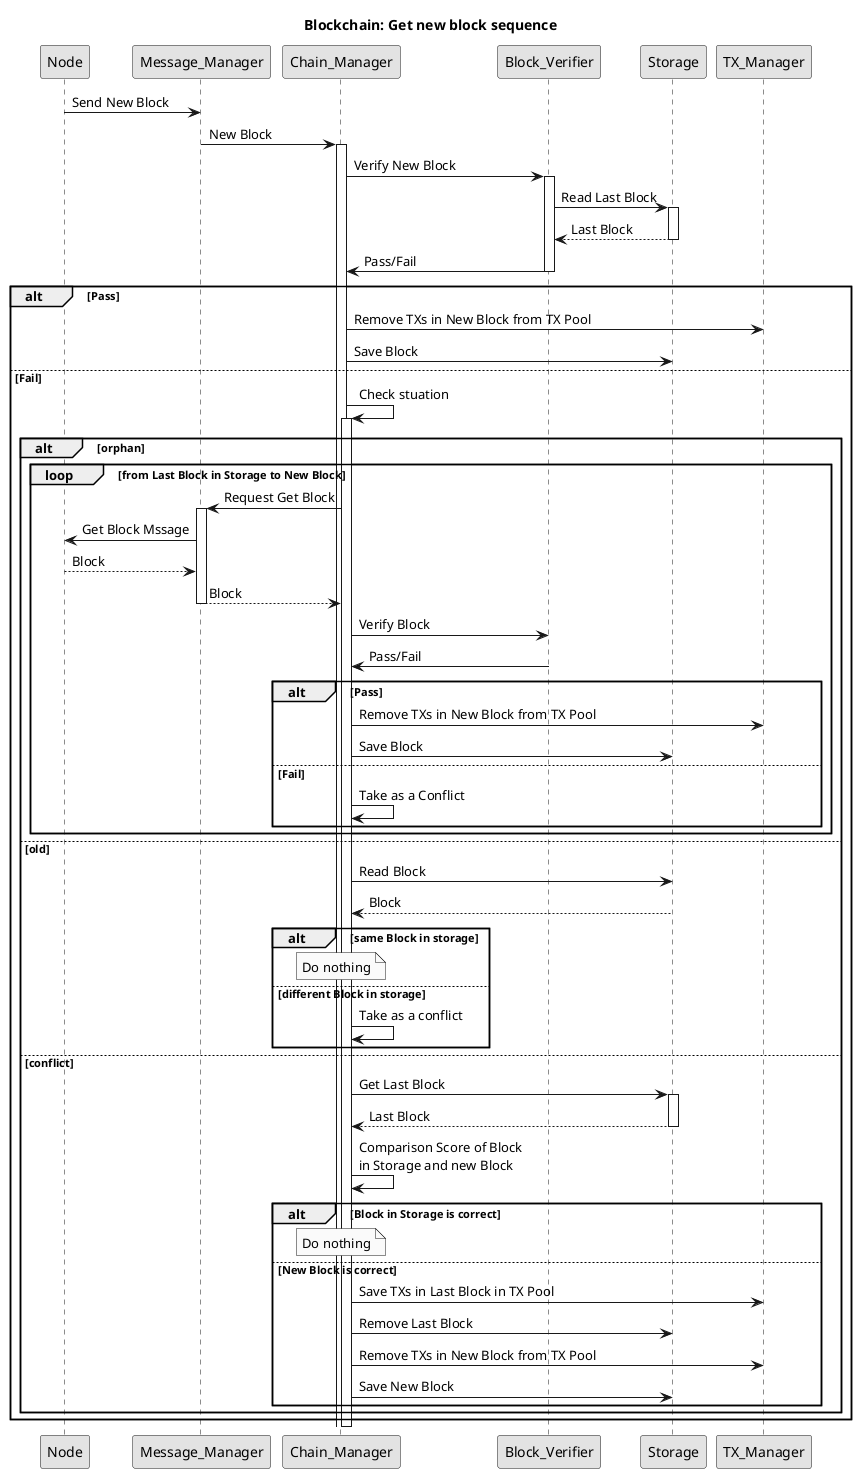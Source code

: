 @startuml
skinparam shadowing false
skinparam monochrome true
title Blockchain: Get new block sequence

Node -> Message_Manager: Send New Block
Message_Manager -> Chain_Manager: New Block
activate Chain_Manager
Chain_Manager -> Block_Verifier: Verify New Block
activate Block_Verifier
Block_Verifier -> Storage:Read Last Block
activate Storage
Storage --> Block_Verifier: Last Block
deactivate Storage
Block_Verifier -> Chain_Manager: Pass/Fail
deactivate Block_Verifier
alt Pass
  Chain_Manager -> TX_Manager: Remove TXs in New Block from TX Pool
  Chain_Manager -> Storage: Save Block
else Fail
  Chain_Manager -> Chain_Manager: Check stuation
  activate Chain_Manager
  alt orphan
    loop from Last Block in Storage to New Block
      Chain_Manager -> Message_Manager: Request Get Block
      activate Message_Manager
      Message_Manager -> Node: Get Block Mssage
      Node --> Message_Manager: Block
      Message_Manager  --> Chain_Manager: Block
      deactivate Message_Manager
      Chain_Manager -> Block_Verifier: Verify Block
      Block_Verifier -> Chain_Manager: Pass/Fail
      alt Pass
        Chain_Manager -> TX_Manager: Remove TXs in New Block from TX Pool
        Chain_Manager -> Storage: Save Block
      else Fail
        Chain_Manager -> Chain_Manager: Take as a Conflict
      end
    end
  else old
    Chain_Manager -> Storage: Read Block
    Storage --> Chain_Manager: Block
    alt same Block in storage
      note over Chain_Manager:Do nothing
    else different Block in storage
      Chain_Manager -> Chain_Manager: Take as a conflict
    end
  else conflict
    Chain_Manager -> Storage: Get Last Block
    activate Storage
    Storage --> Chain_Manager :Last Block
    deactivate Storage
    Chain_Manager -> Chain_Manager: Comparison Score of Block\nin Storage and new Block
    alt Block in Storage is correct
      note over Chain_Manager:Do nothing
    else New Block is correct
      Chain_Manager -> TX_Manager: Save TXs in Last Block in TX Pool
      Chain_Manager -> Storage: Remove Last Block
      Chain_Manager -> TX_Manager: Remove TXs in New Block from TX Pool
      Chain_Manager -> Storage: Save New Block
    end
  end
end
deactivate Chain_Manager
@enduml

